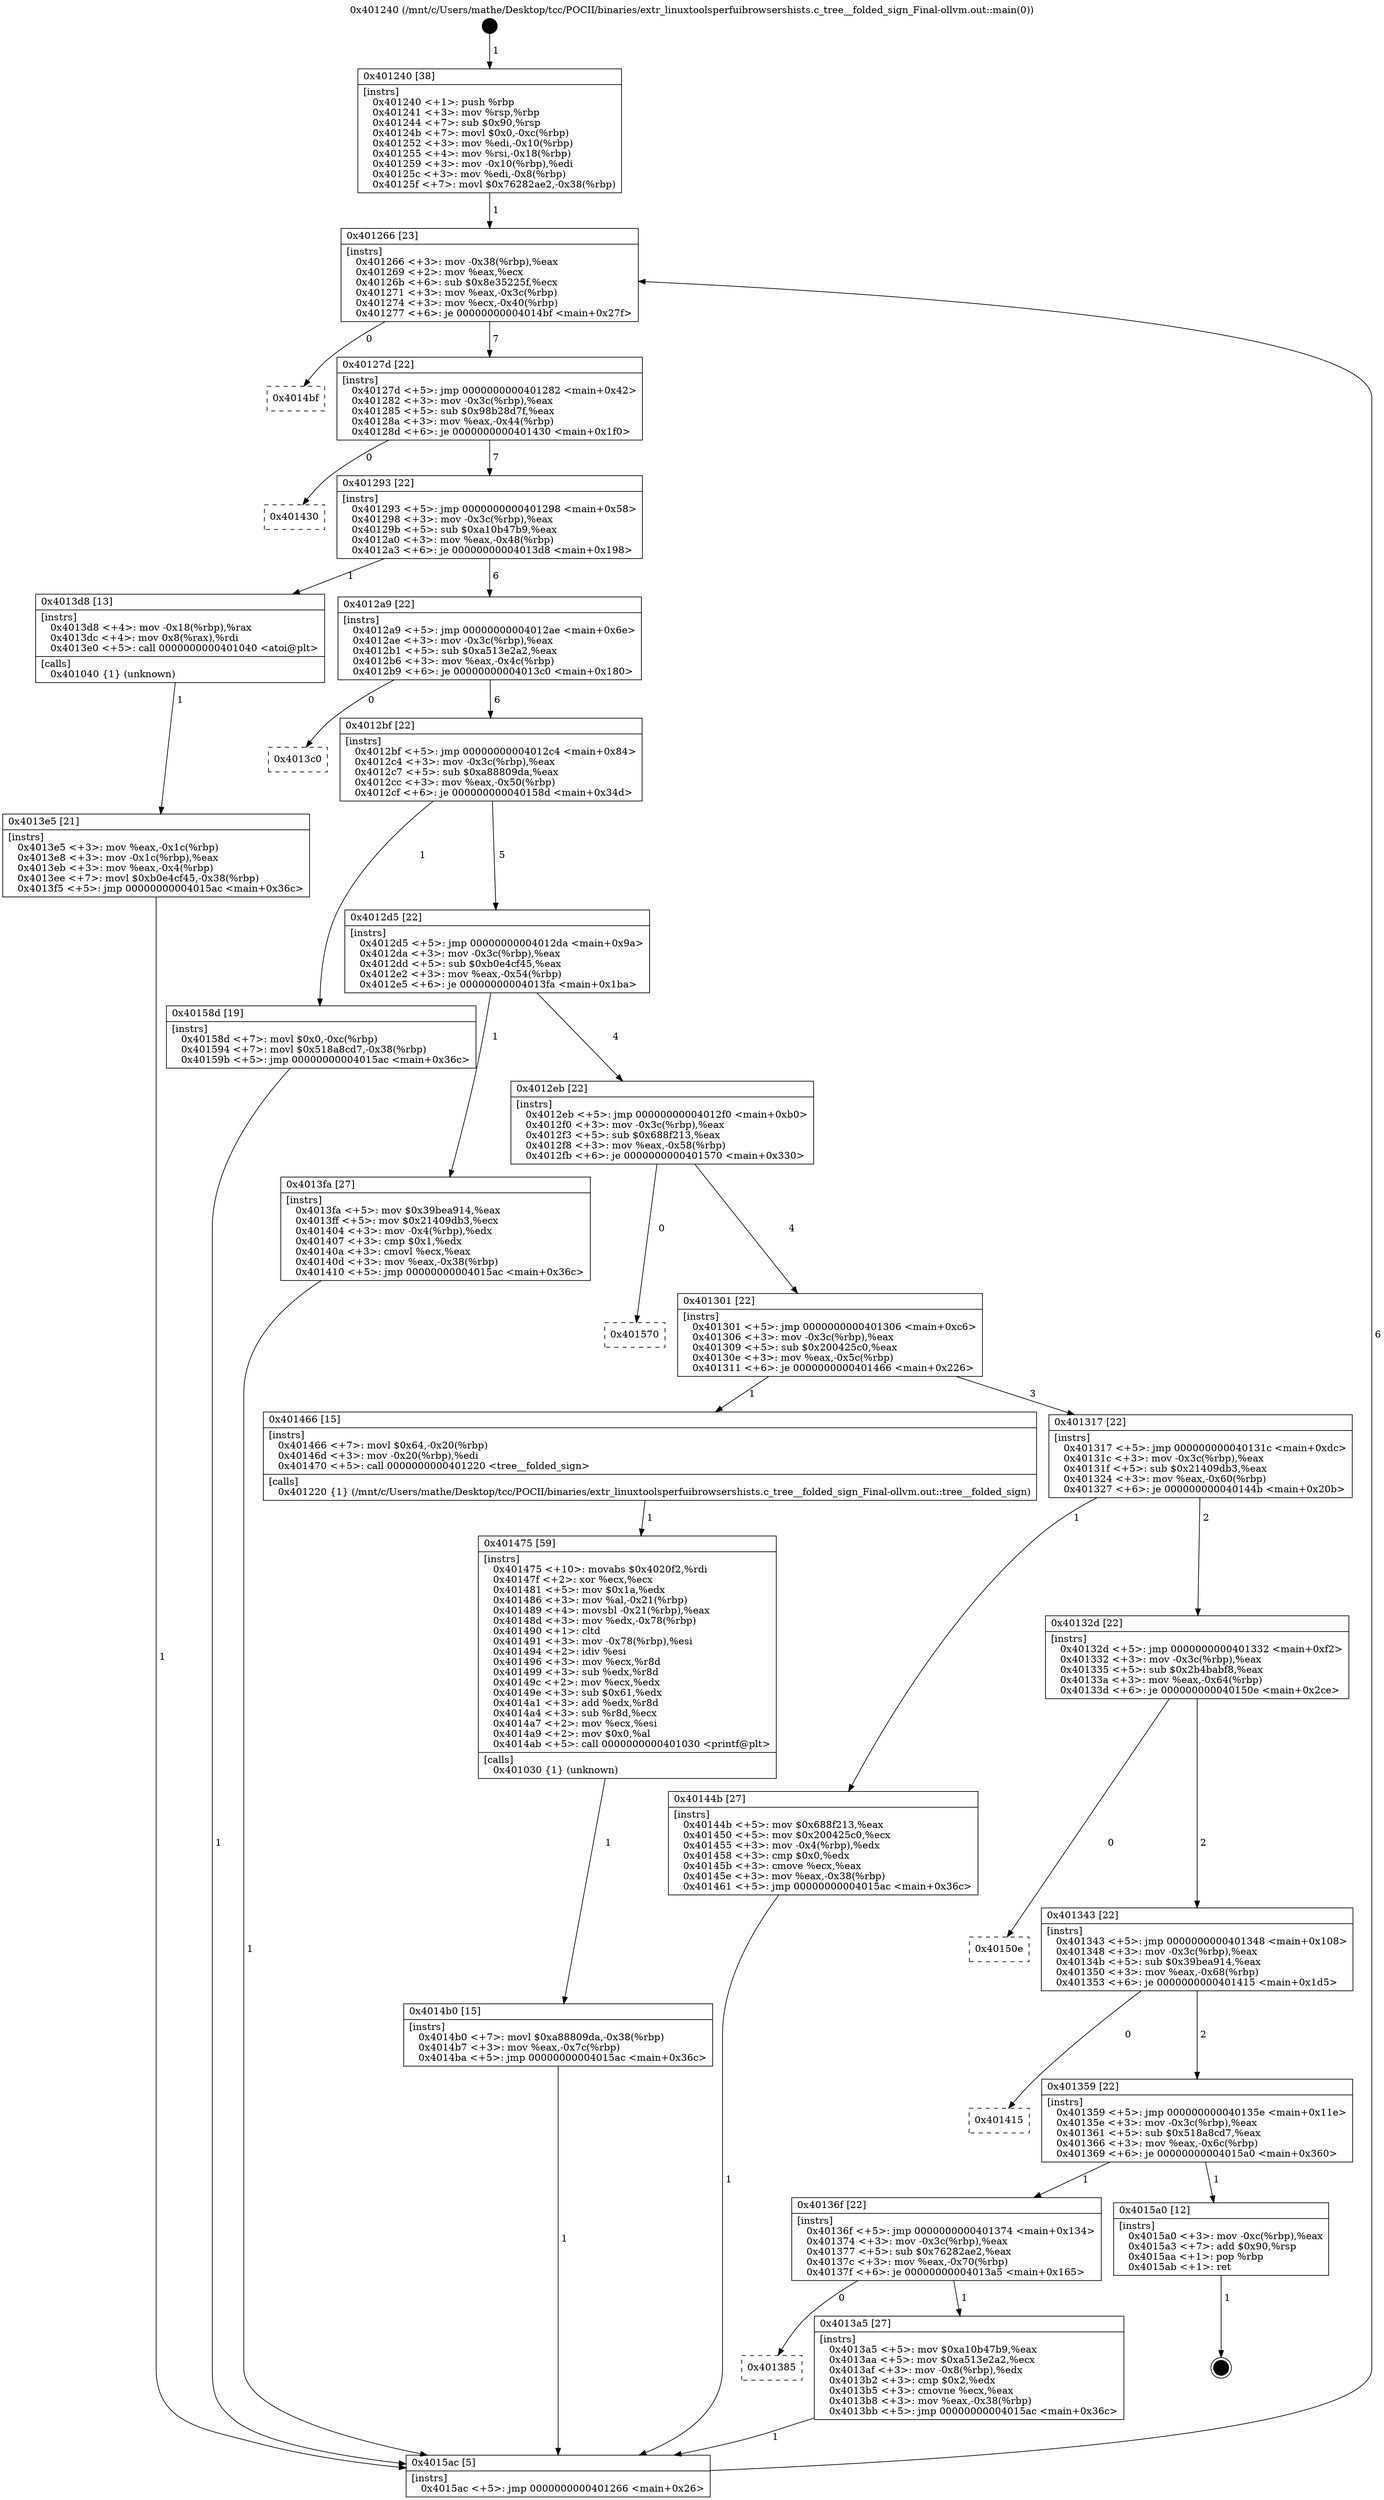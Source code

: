 digraph "0x401240" {
  label = "0x401240 (/mnt/c/Users/mathe/Desktop/tcc/POCII/binaries/extr_linuxtoolsperfuibrowsershists.c_tree__folded_sign_Final-ollvm.out::main(0))"
  labelloc = "t"
  node[shape=record]

  Entry [label="",width=0.3,height=0.3,shape=circle,fillcolor=black,style=filled]
  "0x401266" [label="{
     0x401266 [23]\l
     | [instrs]\l
     &nbsp;&nbsp;0x401266 \<+3\>: mov -0x38(%rbp),%eax\l
     &nbsp;&nbsp;0x401269 \<+2\>: mov %eax,%ecx\l
     &nbsp;&nbsp;0x40126b \<+6\>: sub $0x8e35225f,%ecx\l
     &nbsp;&nbsp;0x401271 \<+3\>: mov %eax,-0x3c(%rbp)\l
     &nbsp;&nbsp;0x401274 \<+3\>: mov %ecx,-0x40(%rbp)\l
     &nbsp;&nbsp;0x401277 \<+6\>: je 00000000004014bf \<main+0x27f\>\l
  }"]
  "0x4014bf" [label="{
     0x4014bf\l
  }", style=dashed]
  "0x40127d" [label="{
     0x40127d [22]\l
     | [instrs]\l
     &nbsp;&nbsp;0x40127d \<+5\>: jmp 0000000000401282 \<main+0x42\>\l
     &nbsp;&nbsp;0x401282 \<+3\>: mov -0x3c(%rbp),%eax\l
     &nbsp;&nbsp;0x401285 \<+5\>: sub $0x98b28d7f,%eax\l
     &nbsp;&nbsp;0x40128a \<+3\>: mov %eax,-0x44(%rbp)\l
     &nbsp;&nbsp;0x40128d \<+6\>: je 0000000000401430 \<main+0x1f0\>\l
  }"]
  Exit [label="",width=0.3,height=0.3,shape=circle,fillcolor=black,style=filled,peripheries=2]
  "0x401430" [label="{
     0x401430\l
  }", style=dashed]
  "0x401293" [label="{
     0x401293 [22]\l
     | [instrs]\l
     &nbsp;&nbsp;0x401293 \<+5\>: jmp 0000000000401298 \<main+0x58\>\l
     &nbsp;&nbsp;0x401298 \<+3\>: mov -0x3c(%rbp),%eax\l
     &nbsp;&nbsp;0x40129b \<+5\>: sub $0xa10b47b9,%eax\l
     &nbsp;&nbsp;0x4012a0 \<+3\>: mov %eax,-0x48(%rbp)\l
     &nbsp;&nbsp;0x4012a3 \<+6\>: je 00000000004013d8 \<main+0x198\>\l
  }"]
  "0x4014b0" [label="{
     0x4014b0 [15]\l
     | [instrs]\l
     &nbsp;&nbsp;0x4014b0 \<+7\>: movl $0xa88809da,-0x38(%rbp)\l
     &nbsp;&nbsp;0x4014b7 \<+3\>: mov %eax,-0x7c(%rbp)\l
     &nbsp;&nbsp;0x4014ba \<+5\>: jmp 00000000004015ac \<main+0x36c\>\l
  }"]
  "0x4013d8" [label="{
     0x4013d8 [13]\l
     | [instrs]\l
     &nbsp;&nbsp;0x4013d8 \<+4\>: mov -0x18(%rbp),%rax\l
     &nbsp;&nbsp;0x4013dc \<+4\>: mov 0x8(%rax),%rdi\l
     &nbsp;&nbsp;0x4013e0 \<+5\>: call 0000000000401040 \<atoi@plt\>\l
     | [calls]\l
     &nbsp;&nbsp;0x401040 \{1\} (unknown)\l
  }"]
  "0x4012a9" [label="{
     0x4012a9 [22]\l
     | [instrs]\l
     &nbsp;&nbsp;0x4012a9 \<+5\>: jmp 00000000004012ae \<main+0x6e\>\l
     &nbsp;&nbsp;0x4012ae \<+3\>: mov -0x3c(%rbp),%eax\l
     &nbsp;&nbsp;0x4012b1 \<+5\>: sub $0xa513e2a2,%eax\l
     &nbsp;&nbsp;0x4012b6 \<+3\>: mov %eax,-0x4c(%rbp)\l
     &nbsp;&nbsp;0x4012b9 \<+6\>: je 00000000004013c0 \<main+0x180\>\l
  }"]
  "0x401475" [label="{
     0x401475 [59]\l
     | [instrs]\l
     &nbsp;&nbsp;0x401475 \<+10\>: movabs $0x4020f2,%rdi\l
     &nbsp;&nbsp;0x40147f \<+2\>: xor %ecx,%ecx\l
     &nbsp;&nbsp;0x401481 \<+5\>: mov $0x1a,%edx\l
     &nbsp;&nbsp;0x401486 \<+3\>: mov %al,-0x21(%rbp)\l
     &nbsp;&nbsp;0x401489 \<+4\>: movsbl -0x21(%rbp),%eax\l
     &nbsp;&nbsp;0x40148d \<+3\>: mov %edx,-0x78(%rbp)\l
     &nbsp;&nbsp;0x401490 \<+1\>: cltd\l
     &nbsp;&nbsp;0x401491 \<+3\>: mov -0x78(%rbp),%esi\l
     &nbsp;&nbsp;0x401494 \<+2\>: idiv %esi\l
     &nbsp;&nbsp;0x401496 \<+3\>: mov %ecx,%r8d\l
     &nbsp;&nbsp;0x401499 \<+3\>: sub %edx,%r8d\l
     &nbsp;&nbsp;0x40149c \<+2\>: mov %ecx,%edx\l
     &nbsp;&nbsp;0x40149e \<+3\>: sub $0x61,%edx\l
     &nbsp;&nbsp;0x4014a1 \<+3\>: add %edx,%r8d\l
     &nbsp;&nbsp;0x4014a4 \<+3\>: sub %r8d,%ecx\l
     &nbsp;&nbsp;0x4014a7 \<+2\>: mov %ecx,%esi\l
     &nbsp;&nbsp;0x4014a9 \<+2\>: mov $0x0,%al\l
     &nbsp;&nbsp;0x4014ab \<+5\>: call 0000000000401030 \<printf@plt\>\l
     | [calls]\l
     &nbsp;&nbsp;0x401030 \{1\} (unknown)\l
  }"]
  "0x4013c0" [label="{
     0x4013c0\l
  }", style=dashed]
  "0x4012bf" [label="{
     0x4012bf [22]\l
     | [instrs]\l
     &nbsp;&nbsp;0x4012bf \<+5\>: jmp 00000000004012c4 \<main+0x84\>\l
     &nbsp;&nbsp;0x4012c4 \<+3\>: mov -0x3c(%rbp),%eax\l
     &nbsp;&nbsp;0x4012c7 \<+5\>: sub $0xa88809da,%eax\l
     &nbsp;&nbsp;0x4012cc \<+3\>: mov %eax,-0x50(%rbp)\l
     &nbsp;&nbsp;0x4012cf \<+6\>: je 000000000040158d \<main+0x34d\>\l
  }"]
  "0x4013e5" [label="{
     0x4013e5 [21]\l
     | [instrs]\l
     &nbsp;&nbsp;0x4013e5 \<+3\>: mov %eax,-0x1c(%rbp)\l
     &nbsp;&nbsp;0x4013e8 \<+3\>: mov -0x1c(%rbp),%eax\l
     &nbsp;&nbsp;0x4013eb \<+3\>: mov %eax,-0x4(%rbp)\l
     &nbsp;&nbsp;0x4013ee \<+7\>: movl $0xb0e4cf45,-0x38(%rbp)\l
     &nbsp;&nbsp;0x4013f5 \<+5\>: jmp 00000000004015ac \<main+0x36c\>\l
  }"]
  "0x40158d" [label="{
     0x40158d [19]\l
     | [instrs]\l
     &nbsp;&nbsp;0x40158d \<+7\>: movl $0x0,-0xc(%rbp)\l
     &nbsp;&nbsp;0x401594 \<+7\>: movl $0x518a8cd7,-0x38(%rbp)\l
     &nbsp;&nbsp;0x40159b \<+5\>: jmp 00000000004015ac \<main+0x36c\>\l
  }"]
  "0x4012d5" [label="{
     0x4012d5 [22]\l
     | [instrs]\l
     &nbsp;&nbsp;0x4012d5 \<+5\>: jmp 00000000004012da \<main+0x9a\>\l
     &nbsp;&nbsp;0x4012da \<+3\>: mov -0x3c(%rbp),%eax\l
     &nbsp;&nbsp;0x4012dd \<+5\>: sub $0xb0e4cf45,%eax\l
     &nbsp;&nbsp;0x4012e2 \<+3\>: mov %eax,-0x54(%rbp)\l
     &nbsp;&nbsp;0x4012e5 \<+6\>: je 00000000004013fa \<main+0x1ba\>\l
  }"]
  "0x401240" [label="{
     0x401240 [38]\l
     | [instrs]\l
     &nbsp;&nbsp;0x401240 \<+1\>: push %rbp\l
     &nbsp;&nbsp;0x401241 \<+3\>: mov %rsp,%rbp\l
     &nbsp;&nbsp;0x401244 \<+7\>: sub $0x90,%rsp\l
     &nbsp;&nbsp;0x40124b \<+7\>: movl $0x0,-0xc(%rbp)\l
     &nbsp;&nbsp;0x401252 \<+3\>: mov %edi,-0x10(%rbp)\l
     &nbsp;&nbsp;0x401255 \<+4\>: mov %rsi,-0x18(%rbp)\l
     &nbsp;&nbsp;0x401259 \<+3\>: mov -0x10(%rbp),%edi\l
     &nbsp;&nbsp;0x40125c \<+3\>: mov %edi,-0x8(%rbp)\l
     &nbsp;&nbsp;0x40125f \<+7\>: movl $0x76282ae2,-0x38(%rbp)\l
  }"]
  "0x4013fa" [label="{
     0x4013fa [27]\l
     | [instrs]\l
     &nbsp;&nbsp;0x4013fa \<+5\>: mov $0x39bea914,%eax\l
     &nbsp;&nbsp;0x4013ff \<+5\>: mov $0x21409db3,%ecx\l
     &nbsp;&nbsp;0x401404 \<+3\>: mov -0x4(%rbp),%edx\l
     &nbsp;&nbsp;0x401407 \<+3\>: cmp $0x1,%edx\l
     &nbsp;&nbsp;0x40140a \<+3\>: cmovl %ecx,%eax\l
     &nbsp;&nbsp;0x40140d \<+3\>: mov %eax,-0x38(%rbp)\l
     &nbsp;&nbsp;0x401410 \<+5\>: jmp 00000000004015ac \<main+0x36c\>\l
  }"]
  "0x4012eb" [label="{
     0x4012eb [22]\l
     | [instrs]\l
     &nbsp;&nbsp;0x4012eb \<+5\>: jmp 00000000004012f0 \<main+0xb0\>\l
     &nbsp;&nbsp;0x4012f0 \<+3\>: mov -0x3c(%rbp),%eax\l
     &nbsp;&nbsp;0x4012f3 \<+5\>: sub $0x688f213,%eax\l
     &nbsp;&nbsp;0x4012f8 \<+3\>: mov %eax,-0x58(%rbp)\l
     &nbsp;&nbsp;0x4012fb \<+6\>: je 0000000000401570 \<main+0x330\>\l
  }"]
  "0x4015ac" [label="{
     0x4015ac [5]\l
     | [instrs]\l
     &nbsp;&nbsp;0x4015ac \<+5\>: jmp 0000000000401266 \<main+0x26\>\l
  }"]
  "0x401570" [label="{
     0x401570\l
  }", style=dashed]
  "0x401301" [label="{
     0x401301 [22]\l
     | [instrs]\l
     &nbsp;&nbsp;0x401301 \<+5\>: jmp 0000000000401306 \<main+0xc6\>\l
     &nbsp;&nbsp;0x401306 \<+3\>: mov -0x3c(%rbp),%eax\l
     &nbsp;&nbsp;0x401309 \<+5\>: sub $0x200425c0,%eax\l
     &nbsp;&nbsp;0x40130e \<+3\>: mov %eax,-0x5c(%rbp)\l
     &nbsp;&nbsp;0x401311 \<+6\>: je 0000000000401466 \<main+0x226\>\l
  }"]
  "0x401385" [label="{
     0x401385\l
  }", style=dashed]
  "0x401466" [label="{
     0x401466 [15]\l
     | [instrs]\l
     &nbsp;&nbsp;0x401466 \<+7\>: movl $0x64,-0x20(%rbp)\l
     &nbsp;&nbsp;0x40146d \<+3\>: mov -0x20(%rbp),%edi\l
     &nbsp;&nbsp;0x401470 \<+5\>: call 0000000000401220 \<tree__folded_sign\>\l
     | [calls]\l
     &nbsp;&nbsp;0x401220 \{1\} (/mnt/c/Users/mathe/Desktop/tcc/POCII/binaries/extr_linuxtoolsperfuibrowsershists.c_tree__folded_sign_Final-ollvm.out::tree__folded_sign)\l
  }"]
  "0x401317" [label="{
     0x401317 [22]\l
     | [instrs]\l
     &nbsp;&nbsp;0x401317 \<+5\>: jmp 000000000040131c \<main+0xdc\>\l
     &nbsp;&nbsp;0x40131c \<+3\>: mov -0x3c(%rbp),%eax\l
     &nbsp;&nbsp;0x40131f \<+5\>: sub $0x21409db3,%eax\l
     &nbsp;&nbsp;0x401324 \<+3\>: mov %eax,-0x60(%rbp)\l
     &nbsp;&nbsp;0x401327 \<+6\>: je 000000000040144b \<main+0x20b\>\l
  }"]
  "0x4013a5" [label="{
     0x4013a5 [27]\l
     | [instrs]\l
     &nbsp;&nbsp;0x4013a5 \<+5\>: mov $0xa10b47b9,%eax\l
     &nbsp;&nbsp;0x4013aa \<+5\>: mov $0xa513e2a2,%ecx\l
     &nbsp;&nbsp;0x4013af \<+3\>: mov -0x8(%rbp),%edx\l
     &nbsp;&nbsp;0x4013b2 \<+3\>: cmp $0x2,%edx\l
     &nbsp;&nbsp;0x4013b5 \<+3\>: cmovne %ecx,%eax\l
     &nbsp;&nbsp;0x4013b8 \<+3\>: mov %eax,-0x38(%rbp)\l
     &nbsp;&nbsp;0x4013bb \<+5\>: jmp 00000000004015ac \<main+0x36c\>\l
  }"]
  "0x40144b" [label="{
     0x40144b [27]\l
     | [instrs]\l
     &nbsp;&nbsp;0x40144b \<+5\>: mov $0x688f213,%eax\l
     &nbsp;&nbsp;0x401450 \<+5\>: mov $0x200425c0,%ecx\l
     &nbsp;&nbsp;0x401455 \<+3\>: mov -0x4(%rbp),%edx\l
     &nbsp;&nbsp;0x401458 \<+3\>: cmp $0x0,%edx\l
     &nbsp;&nbsp;0x40145b \<+3\>: cmove %ecx,%eax\l
     &nbsp;&nbsp;0x40145e \<+3\>: mov %eax,-0x38(%rbp)\l
     &nbsp;&nbsp;0x401461 \<+5\>: jmp 00000000004015ac \<main+0x36c\>\l
  }"]
  "0x40132d" [label="{
     0x40132d [22]\l
     | [instrs]\l
     &nbsp;&nbsp;0x40132d \<+5\>: jmp 0000000000401332 \<main+0xf2\>\l
     &nbsp;&nbsp;0x401332 \<+3\>: mov -0x3c(%rbp),%eax\l
     &nbsp;&nbsp;0x401335 \<+5\>: sub $0x2b4babf8,%eax\l
     &nbsp;&nbsp;0x40133a \<+3\>: mov %eax,-0x64(%rbp)\l
     &nbsp;&nbsp;0x40133d \<+6\>: je 000000000040150e \<main+0x2ce\>\l
  }"]
  "0x40136f" [label="{
     0x40136f [22]\l
     | [instrs]\l
     &nbsp;&nbsp;0x40136f \<+5\>: jmp 0000000000401374 \<main+0x134\>\l
     &nbsp;&nbsp;0x401374 \<+3\>: mov -0x3c(%rbp),%eax\l
     &nbsp;&nbsp;0x401377 \<+5\>: sub $0x76282ae2,%eax\l
     &nbsp;&nbsp;0x40137c \<+3\>: mov %eax,-0x70(%rbp)\l
     &nbsp;&nbsp;0x40137f \<+6\>: je 00000000004013a5 \<main+0x165\>\l
  }"]
  "0x40150e" [label="{
     0x40150e\l
  }", style=dashed]
  "0x401343" [label="{
     0x401343 [22]\l
     | [instrs]\l
     &nbsp;&nbsp;0x401343 \<+5\>: jmp 0000000000401348 \<main+0x108\>\l
     &nbsp;&nbsp;0x401348 \<+3\>: mov -0x3c(%rbp),%eax\l
     &nbsp;&nbsp;0x40134b \<+5\>: sub $0x39bea914,%eax\l
     &nbsp;&nbsp;0x401350 \<+3\>: mov %eax,-0x68(%rbp)\l
     &nbsp;&nbsp;0x401353 \<+6\>: je 0000000000401415 \<main+0x1d5\>\l
  }"]
  "0x4015a0" [label="{
     0x4015a0 [12]\l
     | [instrs]\l
     &nbsp;&nbsp;0x4015a0 \<+3\>: mov -0xc(%rbp),%eax\l
     &nbsp;&nbsp;0x4015a3 \<+7\>: add $0x90,%rsp\l
     &nbsp;&nbsp;0x4015aa \<+1\>: pop %rbp\l
     &nbsp;&nbsp;0x4015ab \<+1\>: ret\l
  }"]
  "0x401415" [label="{
     0x401415\l
  }", style=dashed]
  "0x401359" [label="{
     0x401359 [22]\l
     | [instrs]\l
     &nbsp;&nbsp;0x401359 \<+5\>: jmp 000000000040135e \<main+0x11e\>\l
     &nbsp;&nbsp;0x40135e \<+3\>: mov -0x3c(%rbp),%eax\l
     &nbsp;&nbsp;0x401361 \<+5\>: sub $0x518a8cd7,%eax\l
     &nbsp;&nbsp;0x401366 \<+3\>: mov %eax,-0x6c(%rbp)\l
     &nbsp;&nbsp;0x401369 \<+6\>: je 00000000004015a0 \<main+0x360\>\l
  }"]
  Entry -> "0x401240" [label=" 1"]
  "0x401266" -> "0x4014bf" [label=" 0"]
  "0x401266" -> "0x40127d" [label=" 7"]
  "0x4015a0" -> Exit [label=" 1"]
  "0x40127d" -> "0x401430" [label=" 0"]
  "0x40127d" -> "0x401293" [label=" 7"]
  "0x40158d" -> "0x4015ac" [label=" 1"]
  "0x401293" -> "0x4013d8" [label=" 1"]
  "0x401293" -> "0x4012a9" [label=" 6"]
  "0x4014b0" -> "0x4015ac" [label=" 1"]
  "0x4012a9" -> "0x4013c0" [label=" 0"]
  "0x4012a9" -> "0x4012bf" [label=" 6"]
  "0x401475" -> "0x4014b0" [label=" 1"]
  "0x4012bf" -> "0x40158d" [label=" 1"]
  "0x4012bf" -> "0x4012d5" [label=" 5"]
  "0x401466" -> "0x401475" [label=" 1"]
  "0x4012d5" -> "0x4013fa" [label=" 1"]
  "0x4012d5" -> "0x4012eb" [label=" 4"]
  "0x40144b" -> "0x4015ac" [label=" 1"]
  "0x4012eb" -> "0x401570" [label=" 0"]
  "0x4012eb" -> "0x401301" [label=" 4"]
  "0x4013fa" -> "0x4015ac" [label=" 1"]
  "0x401301" -> "0x401466" [label=" 1"]
  "0x401301" -> "0x401317" [label=" 3"]
  "0x4013e5" -> "0x4015ac" [label=" 1"]
  "0x401317" -> "0x40144b" [label=" 1"]
  "0x401317" -> "0x40132d" [label=" 2"]
  "0x4013d8" -> "0x4013e5" [label=" 1"]
  "0x40132d" -> "0x40150e" [label=" 0"]
  "0x40132d" -> "0x401343" [label=" 2"]
  "0x401240" -> "0x401266" [label=" 1"]
  "0x401343" -> "0x401415" [label=" 0"]
  "0x401343" -> "0x401359" [label=" 2"]
  "0x4013a5" -> "0x4015ac" [label=" 1"]
  "0x401359" -> "0x4015a0" [label=" 1"]
  "0x401359" -> "0x40136f" [label=" 1"]
  "0x4015ac" -> "0x401266" [label=" 6"]
  "0x40136f" -> "0x4013a5" [label=" 1"]
  "0x40136f" -> "0x401385" [label=" 0"]
}
